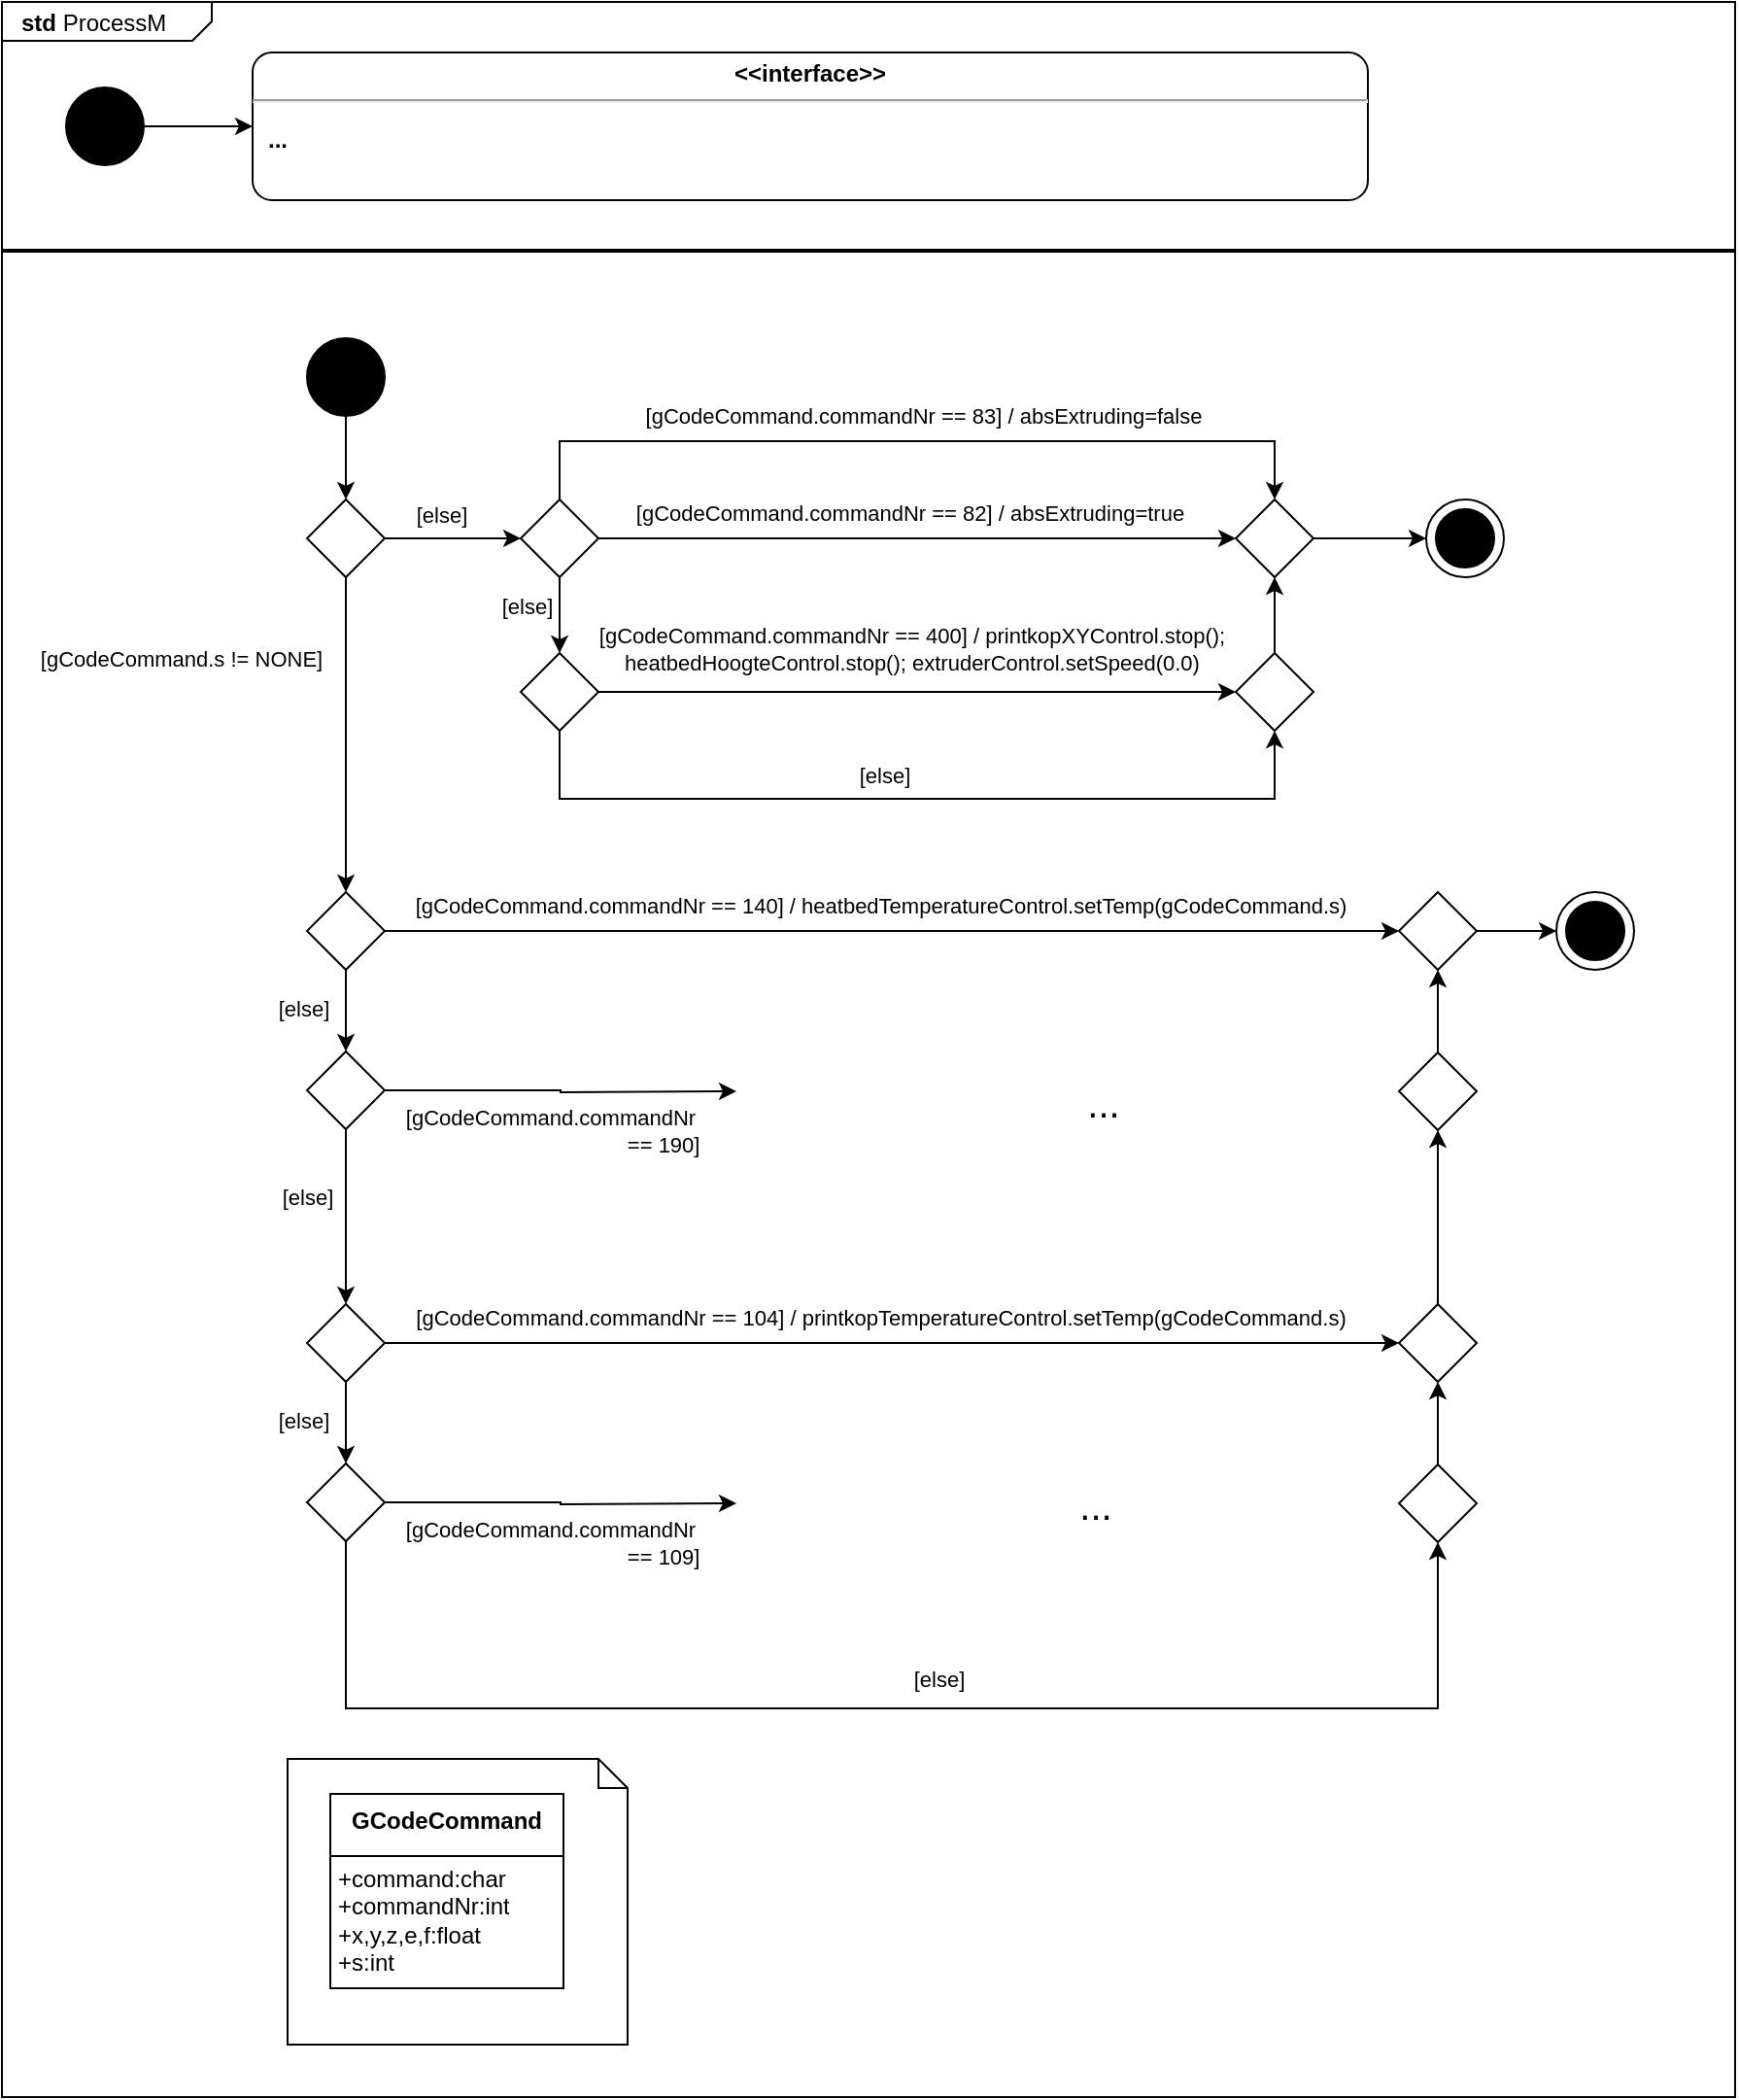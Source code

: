 <mxfile version="21.5.1" type="device">
  <diagram name="Page-1" id="KaHPsNJCQ69AuFBcm_nf">
    <mxGraphModel dx="1036" dy="573" grid="1" gridSize="10" guides="1" tooltips="1" connect="1" arrows="1" fold="1" page="1" pageScale="1" pageWidth="1169" pageHeight="1654" math="0" shadow="0">
      <root>
        <mxCell id="0" />
        <mxCell id="1" parent="0" />
        <mxCell id="qOkYgcEp5kpqAqROS8gw-1" value="&lt;p style=&quot;margin:0px;margin-top:4px;margin-left:10px;text-align:left;&quot;&gt;&lt;b&gt;std&lt;/b&gt; ProcessM&lt;/p&gt;" style="html=1;shape=mxgraph.sysml.package;labelX=108.8;align=left;spacingLeft=10;overflow=fill;recursiveResize=0;container=0;" vertex="1" parent="1">
          <mxGeometry x="34" y="36" width="892" height="1078" as="geometry" />
        </mxCell>
        <mxCell id="qOkYgcEp5kpqAqROS8gw-2" value="" style="edgeStyle=orthogonalEdgeStyle;rounded=0;orthogonalLoop=1;jettySize=auto;html=1;align=left;" edge="1" parent="1" source="qOkYgcEp5kpqAqROS8gw-3" target="qOkYgcEp5kpqAqROS8gw-8">
          <mxGeometry x="0.043" y="12" relative="1" as="geometry">
            <mxPoint as="offset" />
          </mxGeometry>
        </mxCell>
        <mxCell id="qOkYgcEp5kpqAqROS8gw-3" value="" style="shape=ellipse;html=1;fillColor=strokeColor;fontSize=18;fontColor=#ffffff;" vertex="1" parent="1">
          <mxGeometry x="191" y="209" width="40" height="40" as="geometry" />
        </mxCell>
        <mxCell id="qOkYgcEp5kpqAqROS8gw-4" style="edgeStyle=orthogonalEdgeStyle;rounded=0;orthogonalLoop=1;jettySize=auto;html=1;" edge="1" parent="1" source="qOkYgcEp5kpqAqROS8gw-8" target="qOkYgcEp5kpqAqROS8gw-19">
          <mxGeometry relative="1" as="geometry">
            <mxPoint x="372" y="394" as="targetPoint" />
          </mxGeometry>
        </mxCell>
        <mxCell id="qOkYgcEp5kpqAqROS8gw-5" value="[else]" style="edgeLabel;html=1;align=center;verticalAlign=middle;resizable=0;points=[];" vertex="1" connectable="0" parent="qOkYgcEp5kpqAqROS8gw-4">
          <mxGeometry x="-0.274" y="-2" relative="1" as="geometry">
            <mxPoint x="3" y="-14" as="offset" />
          </mxGeometry>
        </mxCell>
        <mxCell id="qOkYgcEp5kpqAqROS8gw-6" style="edgeStyle=orthogonalEdgeStyle;rounded=0;orthogonalLoop=1;jettySize=auto;html=1;" edge="1" parent="1" source="qOkYgcEp5kpqAqROS8gw-8" target="qOkYgcEp5kpqAqROS8gw-31">
          <mxGeometry relative="1" as="geometry" />
        </mxCell>
        <mxCell id="qOkYgcEp5kpqAqROS8gw-7" value="[gCodeCommand.s != NONE]" style="edgeLabel;html=1;align=center;verticalAlign=middle;resizable=0;points=[];" vertex="1" connectable="0" parent="qOkYgcEp5kpqAqROS8gw-6">
          <mxGeometry x="-0.091" y="2" relative="1" as="geometry">
            <mxPoint x="-87" y="-32" as="offset" />
          </mxGeometry>
        </mxCell>
        <mxCell id="qOkYgcEp5kpqAqROS8gw-8" value="" style="shape=rhombus;html=1;verticalLabelPosition=bottom;verticalAlignment=top;" vertex="1" parent="1">
          <mxGeometry x="191" y="292" width="40" height="40" as="geometry" />
        </mxCell>
        <mxCell id="qOkYgcEp5kpqAqROS8gw-9" value="" style="shape=note;size=15;align=left;spacingLeft=10;html=1;whiteSpace=wrap;" vertex="1" parent="1">
          <mxGeometry x="181" y="940" width="175" height="147" as="geometry" />
        </mxCell>
        <mxCell id="qOkYgcEp5kpqAqROS8gw-10" value="GCodeCommand" style="swimlane;fontStyle=1;align=center;verticalAlign=top;childLayout=stackLayout;horizontal=1;startSize=32;horizontalStack=0;resizeParent=1;resizeParentMax=0;resizeLast=0;collapsible=1;marginBottom=0;whiteSpace=wrap;html=1;" vertex="1" parent="1">
          <mxGeometry x="203" y="958" width="120" height="100" as="geometry" />
        </mxCell>
        <mxCell id="qOkYgcEp5kpqAqROS8gw-11" value="+command:char&lt;br&gt;+commandNr:int&lt;br&gt;+x,y,z,e,f:float&lt;br&gt;+s:int" style="text;strokeColor=none;fillColor=none;align=left;verticalAlign=top;spacingLeft=4;spacingRight=4;overflow=hidden;rotatable=0;points=[[0,0.5],[1,0.5]];portConstraint=eastwest;whiteSpace=wrap;html=1;spacing=0;" vertex="1" parent="qOkYgcEp5kpqAqROS8gw-10">
          <mxGeometry y="32" width="120" height="68" as="geometry" />
        </mxCell>
        <mxCell id="qOkYgcEp5kpqAqROS8gw-12" value="&lt;p style=&quot;margin:0px;margin-top:4px;text-align:center;&quot;&gt;&lt;b&gt;&amp;lt;&amp;lt;interface&amp;gt;&amp;gt;&lt;/b&gt;&lt;/p&gt;&lt;hr&gt;&lt;p&gt;&lt;/p&gt;&lt;p style=&quot;margin:0px;margin-left:8px;text-align:left;&quot;&gt;&lt;b style=&quot;background-color: initial;&quot;&gt;...&lt;/b&gt;&lt;br&gt;&lt;/p&gt;" style="shape=mxgraph.sysml.simpleState;html=1;overflow=fill;whiteSpace=wrap;align=center;" vertex="1" parent="1">
          <mxGeometry x="163" y="62" width="574" height="76" as="geometry" />
        </mxCell>
        <mxCell id="qOkYgcEp5kpqAqROS8gw-13" style="edgeStyle=orthogonalEdgeStyle;rounded=0;orthogonalLoop=1;jettySize=auto;html=1;" edge="1" parent="1" source="qOkYgcEp5kpqAqROS8gw-14" target="qOkYgcEp5kpqAqROS8gw-12">
          <mxGeometry relative="1" as="geometry" />
        </mxCell>
        <mxCell id="qOkYgcEp5kpqAqROS8gw-14" value="" style="shape=ellipse;html=1;fillColor=strokeColor;fontSize=18;fontColor=#ffffff;" vertex="1" parent="1">
          <mxGeometry x="67" y="80" width="40" height="40" as="geometry" />
        </mxCell>
        <mxCell id="qOkYgcEp5kpqAqROS8gw-15" value="" style="line;strokeWidth=2;html=1;" vertex="1" parent="1">
          <mxGeometry x="34" y="159" width="892" height="10" as="geometry" />
        </mxCell>
        <mxCell id="qOkYgcEp5kpqAqROS8gw-16" value="[gCodeCommand.commandNr == 83] / absExtruding=false" style="edgeStyle=orthogonalEdgeStyle;rounded=0;orthogonalLoop=1;jettySize=auto;html=1;exitX=0.5;exitY=0;exitDx=0;exitDy=0;entryX=0.5;entryY=0;entryDx=0;entryDy=0;" edge="1" parent="1" source="qOkYgcEp5kpqAqROS8gw-19" target="qOkYgcEp5kpqAqROS8gw-21">
          <mxGeometry x="0.015" y="13" relative="1" as="geometry">
            <Array as="points">
              <mxPoint x="321" y="262" />
              <mxPoint x="689" y="262" />
            </Array>
            <mxPoint as="offset" />
          </mxGeometry>
        </mxCell>
        <mxCell id="qOkYgcEp5kpqAqROS8gw-17" value="[gCodeCommand.commandNr == 82] / absExtruding=true" style="edgeStyle=orthogonalEdgeStyle;rounded=0;orthogonalLoop=1;jettySize=auto;html=1;" edge="1" parent="1" source="qOkYgcEp5kpqAqROS8gw-19" target="qOkYgcEp5kpqAqROS8gw-21">
          <mxGeometry x="-0.024" y="13" relative="1" as="geometry">
            <mxPoint as="offset" />
          </mxGeometry>
        </mxCell>
        <mxCell id="qOkYgcEp5kpqAqROS8gw-18" value="[else]" style="edgeStyle=orthogonalEdgeStyle;rounded=0;orthogonalLoop=1;jettySize=auto;html=1;" edge="1" parent="1" source="qOkYgcEp5kpqAqROS8gw-19" target="qOkYgcEp5kpqAqROS8gw-27">
          <mxGeometry x="-0.268" y="-17" relative="1" as="geometry">
            <mxPoint as="offset" />
          </mxGeometry>
        </mxCell>
        <mxCell id="qOkYgcEp5kpqAqROS8gw-19" value="" style="shape=rhombus;html=1;verticalLabelPosition=bottom;verticalAlignment=top;" vertex="1" parent="1">
          <mxGeometry x="301" y="292" width="40" height="40" as="geometry" />
        </mxCell>
        <mxCell id="qOkYgcEp5kpqAqROS8gw-20" style="edgeStyle=orthogonalEdgeStyle;rounded=0;orthogonalLoop=1;jettySize=auto;html=1;" edge="1" parent="1" source="qOkYgcEp5kpqAqROS8gw-21" target="qOkYgcEp5kpqAqROS8gw-22">
          <mxGeometry relative="1" as="geometry" />
        </mxCell>
        <mxCell id="qOkYgcEp5kpqAqROS8gw-21" value="" style="shape=rhombus;html=1;verticalLabelPosition=bottom;verticalAlignment=top;" vertex="1" parent="1">
          <mxGeometry x="669" y="292" width="40" height="40" as="geometry" />
        </mxCell>
        <mxCell id="qOkYgcEp5kpqAqROS8gw-22" value="" style="shape=mxgraph.sysml.actFinal;html=1;verticalLabelPosition=bottom;labelBackgroundColor=#ffffff;verticalAlign=top;" vertex="1" parent="1">
          <mxGeometry x="767" y="292" width="40" height="40" as="geometry" />
        </mxCell>
        <mxCell id="qOkYgcEp5kpqAqROS8gw-23" style="edgeStyle=orthogonalEdgeStyle;rounded=0;orthogonalLoop=1;jettySize=auto;html=1;" edge="1" parent="1" source="qOkYgcEp5kpqAqROS8gw-27" target="qOkYgcEp5kpqAqROS8gw-29">
          <mxGeometry relative="1" as="geometry">
            <mxPoint x="605.0" y="391" as="targetPoint" />
          </mxGeometry>
        </mxCell>
        <mxCell id="qOkYgcEp5kpqAqROS8gw-24" value="[gCodeCommand.commandNr == 400] / printkopXYControl.stop();&lt;br&gt;heatbedHoogteControl.stop(); extruderControl.setSpeed(0.0)" style="edgeLabel;html=1;align=center;verticalAlign=middle;resizable=0;points=[];" vertex="1" connectable="0" parent="qOkYgcEp5kpqAqROS8gw-23">
          <mxGeometry x="-0.019" y="1" relative="1" as="geometry">
            <mxPoint y="-21" as="offset" />
          </mxGeometry>
        </mxCell>
        <mxCell id="qOkYgcEp5kpqAqROS8gw-25" style="edgeStyle=orthogonalEdgeStyle;rounded=0;orthogonalLoop=1;jettySize=auto;html=1;entryX=0.5;entryY=1;entryDx=0;entryDy=0;" edge="1" parent="1" source="qOkYgcEp5kpqAqROS8gw-27" target="qOkYgcEp5kpqAqROS8gw-29">
          <mxGeometry relative="1" as="geometry">
            <Array as="points">
              <mxPoint x="321" y="446" />
              <mxPoint x="689" y="446" />
            </Array>
          </mxGeometry>
        </mxCell>
        <mxCell id="qOkYgcEp5kpqAqROS8gw-26" value="[else]" style="edgeLabel;html=1;align=center;verticalAlign=middle;resizable=0;points=[];" vertex="1" connectable="0" parent="qOkYgcEp5kpqAqROS8gw-25">
          <mxGeometry x="-0.123" y="-1" relative="1" as="geometry">
            <mxPoint x="10" y="-13" as="offset" />
          </mxGeometry>
        </mxCell>
        <mxCell id="qOkYgcEp5kpqAqROS8gw-27" value="" style="shape=rhombus;html=1;verticalLabelPosition=bottom;verticalAlignment=top;" vertex="1" parent="1">
          <mxGeometry x="301" y="371" width="40" height="40" as="geometry" />
        </mxCell>
        <mxCell id="qOkYgcEp5kpqAqROS8gw-28" style="edgeStyle=orthogonalEdgeStyle;rounded=0;orthogonalLoop=1;jettySize=auto;html=1;" edge="1" parent="1" source="qOkYgcEp5kpqAqROS8gw-29" target="qOkYgcEp5kpqAqROS8gw-21">
          <mxGeometry relative="1" as="geometry" />
        </mxCell>
        <mxCell id="qOkYgcEp5kpqAqROS8gw-29" value="" style="shape=rhombus;html=1;verticalLabelPosition=bottom;verticalAlignment=top;" vertex="1" parent="1">
          <mxGeometry x="669" y="371" width="40" height="40" as="geometry" />
        </mxCell>
        <mxCell id="qOkYgcEp5kpqAqROS8gw-30" value="[else]" style="edgeStyle=orthogonalEdgeStyle;rounded=0;orthogonalLoop=1;jettySize=auto;html=1;" edge="1" parent="1" source="qOkYgcEp5kpqAqROS8gw-31" target="qOkYgcEp5kpqAqROS8gw-40">
          <mxGeometry x="-0.048" y="-22" relative="1" as="geometry">
            <mxPoint x="248" y="573" as="targetPoint" />
            <mxPoint as="offset" />
          </mxGeometry>
        </mxCell>
        <mxCell id="qOkYgcEp5kpqAqROS8gw-31" value="" style="shape=rhombus;html=1;verticalLabelPosition=bottom;verticalAlignment=top;" vertex="1" parent="1">
          <mxGeometry x="191" y="494" width="40" height="40" as="geometry" />
        </mxCell>
        <mxCell id="qOkYgcEp5kpqAqROS8gw-32" value="[gCodeCommand.commandNr == 140] / heatbedTemperatureControl.setTemp(gCodeCommand.s)" style="edgeStyle=orthogonalEdgeStyle;rounded=0;orthogonalLoop=1;jettySize=auto;html=1;" edge="1" parent="1" source="qOkYgcEp5kpqAqROS8gw-31" target="qOkYgcEp5kpqAqROS8gw-34">
          <mxGeometry x="-0.024" y="13" relative="1" as="geometry">
            <mxPoint x="347" y="514" as="sourcePoint" />
            <mxPoint as="offset" />
          </mxGeometry>
        </mxCell>
        <mxCell id="qOkYgcEp5kpqAqROS8gw-33" style="edgeStyle=orthogonalEdgeStyle;rounded=0;orthogonalLoop=1;jettySize=auto;html=1;" edge="1" parent="1" source="qOkYgcEp5kpqAqROS8gw-34" target="qOkYgcEp5kpqAqROS8gw-35">
          <mxGeometry relative="1" as="geometry" />
        </mxCell>
        <mxCell id="qOkYgcEp5kpqAqROS8gw-34" value="" style="shape=rhombus;html=1;verticalLabelPosition=bottom;verticalAlignment=top;" vertex="1" parent="1">
          <mxGeometry x="753" y="494" width="40" height="40" as="geometry" />
        </mxCell>
        <mxCell id="qOkYgcEp5kpqAqROS8gw-35" value="" style="shape=mxgraph.sysml.actFinal;html=1;verticalLabelPosition=bottom;labelBackgroundColor=#ffffff;verticalAlign=top;" vertex="1" parent="1">
          <mxGeometry x="834" y="494" width="40" height="40" as="geometry" />
        </mxCell>
        <mxCell id="qOkYgcEp5kpqAqROS8gw-36" style="edgeStyle=orthogonalEdgeStyle;rounded=0;orthogonalLoop=1;jettySize=auto;html=1;" edge="1" parent="1" source="qOkYgcEp5kpqAqROS8gw-40">
          <mxGeometry relative="1" as="geometry">
            <mxPoint x="412" y="596.5" as="targetPoint" />
          </mxGeometry>
        </mxCell>
        <mxCell id="qOkYgcEp5kpqAqROS8gw-37" value="[gCodeCommand.commandNr &lt;br&gt;&amp;nbsp; &amp;nbsp; &amp;nbsp; &amp;nbsp; &amp;nbsp; &amp;nbsp; &amp;nbsp; &amp;nbsp; &amp;nbsp; &amp;nbsp; &amp;nbsp; &amp;nbsp; &amp;nbsp; &amp;nbsp; &amp;nbsp; &amp;nbsp; &amp;nbsp; &amp;nbsp; &amp;nbsp; &amp;nbsp;== 190]&amp;nbsp;" style="edgeLabel;html=1;align=center;verticalAlign=middle;resizable=0;points=[];" vertex="1" connectable="0" parent="qOkYgcEp5kpqAqROS8gw-36">
          <mxGeometry x="0.361" y="2" relative="1" as="geometry">
            <mxPoint x="-38" y="22" as="offset" />
          </mxGeometry>
        </mxCell>
        <mxCell id="qOkYgcEp5kpqAqROS8gw-38" style="edgeStyle=orthogonalEdgeStyle;rounded=0;orthogonalLoop=1;jettySize=auto;html=1;" edge="1" parent="1" source="qOkYgcEp5kpqAqROS8gw-40" target="qOkYgcEp5kpqAqROS8gw-44">
          <mxGeometry relative="1" as="geometry" />
        </mxCell>
        <mxCell id="qOkYgcEp5kpqAqROS8gw-39" value="[else]" style="edgeLabel;html=1;align=center;verticalAlign=middle;resizable=0;points=[];" vertex="1" connectable="0" parent="qOkYgcEp5kpqAqROS8gw-38">
          <mxGeometry x="-0.244" y="1" relative="1" as="geometry">
            <mxPoint x="-21" y="1" as="offset" />
          </mxGeometry>
        </mxCell>
        <mxCell id="qOkYgcEp5kpqAqROS8gw-40" value="" style="shape=rhombus;html=1;verticalLabelPosition=bottom;verticalAlignment=top;" vertex="1" parent="1">
          <mxGeometry x="191" y="576" width="40" height="40" as="geometry" />
        </mxCell>
        <mxCell id="qOkYgcEp5kpqAqROS8gw-41" style="edgeStyle=orthogonalEdgeStyle;rounded=0;orthogonalLoop=1;jettySize=auto;html=1;" edge="1" parent="1" source="qOkYgcEp5kpqAqROS8gw-42" target="qOkYgcEp5kpqAqROS8gw-34">
          <mxGeometry relative="1" as="geometry" />
        </mxCell>
        <mxCell id="qOkYgcEp5kpqAqROS8gw-42" value="" style="shape=rhombus;html=1;verticalLabelPosition=bottom;verticalAlignment=top;" vertex="1" parent="1">
          <mxGeometry x="753" y="576.5" width="40" height="40" as="geometry" />
        </mxCell>
        <mxCell id="qOkYgcEp5kpqAqROS8gw-43" value="[else]" style="edgeStyle=orthogonalEdgeStyle;rounded=0;orthogonalLoop=1;jettySize=auto;html=1;" edge="1" parent="1" source="qOkYgcEp5kpqAqROS8gw-44" target="qOkYgcEp5kpqAqROS8gw-51">
          <mxGeometry x="-0.048" y="-22" relative="1" as="geometry">
            <mxPoint x="248" y="785" as="targetPoint" />
            <mxPoint as="offset" />
          </mxGeometry>
        </mxCell>
        <mxCell id="qOkYgcEp5kpqAqROS8gw-44" value="" style="shape=rhombus;html=1;verticalLabelPosition=bottom;verticalAlignment=top;" vertex="1" parent="1">
          <mxGeometry x="191" y="706" width="40" height="40" as="geometry" />
        </mxCell>
        <mxCell id="qOkYgcEp5kpqAqROS8gw-45" value="[gCodeCommand.commandNr == 104] / printkopTemperatureControl.setTemp(gCodeCommand.s)" style="edgeStyle=orthogonalEdgeStyle;rounded=0;orthogonalLoop=1;jettySize=auto;html=1;" edge="1" parent="1" source="qOkYgcEp5kpqAqROS8gw-44" target="qOkYgcEp5kpqAqROS8gw-47">
          <mxGeometry x="-0.024" y="13" relative="1" as="geometry">
            <mxPoint x="347" y="726" as="sourcePoint" />
            <mxPoint as="offset" />
          </mxGeometry>
        </mxCell>
        <mxCell id="qOkYgcEp5kpqAqROS8gw-46" style="edgeStyle=orthogonalEdgeStyle;rounded=0;orthogonalLoop=1;jettySize=auto;html=1;" edge="1" parent="1" source="qOkYgcEp5kpqAqROS8gw-47" target="qOkYgcEp5kpqAqROS8gw-42">
          <mxGeometry relative="1" as="geometry" />
        </mxCell>
        <mxCell id="qOkYgcEp5kpqAqROS8gw-47" value="" style="shape=rhombus;html=1;verticalLabelPosition=bottom;verticalAlignment=top;" vertex="1" parent="1">
          <mxGeometry x="753" y="706" width="40" height="40" as="geometry" />
        </mxCell>
        <mxCell id="qOkYgcEp5kpqAqROS8gw-48" style="edgeStyle=orthogonalEdgeStyle;rounded=0;orthogonalLoop=1;jettySize=auto;html=1;" edge="1" parent="1" source="qOkYgcEp5kpqAqROS8gw-51">
          <mxGeometry relative="1" as="geometry">
            <mxPoint x="412" y="808.5" as="targetPoint" />
          </mxGeometry>
        </mxCell>
        <mxCell id="qOkYgcEp5kpqAqROS8gw-49" value="[gCodeCommand.commandNr &lt;br&gt;&amp;nbsp; &amp;nbsp; &amp;nbsp; &amp;nbsp; &amp;nbsp; &amp;nbsp; &amp;nbsp; &amp;nbsp; &amp;nbsp; &amp;nbsp; &amp;nbsp; &amp;nbsp; &amp;nbsp; &amp;nbsp; &amp;nbsp; &amp;nbsp; &amp;nbsp; &amp;nbsp; &amp;nbsp; &amp;nbsp;== 109]&amp;nbsp;" style="edgeLabel;html=1;align=center;verticalAlign=middle;resizable=0;points=[];" vertex="1" connectable="0" parent="qOkYgcEp5kpqAqROS8gw-48">
          <mxGeometry x="0.361" y="2" relative="1" as="geometry">
            <mxPoint x="-38" y="22" as="offset" />
          </mxGeometry>
        </mxCell>
        <mxCell id="qOkYgcEp5kpqAqROS8gw-50" value="[else]" style="edgeStyle=orthogonalEdgeStyle;rounded=0;orthogonalLoop=1;jettySize=auto;html=1;" edge="1" parent="1" source="qOkYgcEp5kpqAqROS8gw-51" target="qOkYgcEp5kpqAqROS8gw-53">
          <mxGeometry x="0.066" y="15" relative="1" as="geometry">
            <Array as="points">
              <mxPoint x="211" y="914" />
              <mxPoint x="773" y="914" />
            </Array>
            <mxPoint as="offset" />
          </mxGeometry>
        </mxCell>
        <mxCell id="qOkYgcEp5kpqAqROS8gw-51" value="" style="shape=rhombus;html=1;verticalLabelPosition=bottom;verticalAlignment=top;" vertex="1" parent="1">
          <mxGeometry x="191" y="788" width="40" height="40" as="geometry" />
        </mxCell>
        <mxCell id="qOkYgcEp5kpqAqROS8gw-52" style="edgeStyle=orthogonalEdgeStyle;rounded=0;orthogonalLoop=1;jettySize=auto;html=1;" edge="1" parent="1" source="qOkYgcEp5kpqAqROS8gw-53" target="qOkYgcEp5kpqAqROS8gw-47">
          <mxGeometry relative="1" as="geometry" />
        </mxCell>
        <mxCell id="qOkYgcEp5kpqAqROS8gw-53" value="" style="shape=rhombus;html=1;verticalLabelPosition=bottom;verticalAlignment=top;" vertex="1" parent="1">
          <mxGeometry x="753" y="788.5" width="40" height="40" as="geometry" />
        </mxCell>
        <mxCell id="qOkYgcEp5kpqAqROS8gw-54" value="..." style="text;html=1;strokeColor=none;fillColor=none;align=center;verticalAlign=middle;whiteSpace=wrap;rounded=0;fontSize=20;" vertex="1" parent="1">
          <mxGeometry x="571" y="586.5" width="60" height="30" as="geometry" />
        </mxCell>
        <mxCell id="qOkYgcEp5kpqAqROS8gw-55" value="..." style="text;html=1;strokeColor=none;fillColor=none;align=center;verticalAlign=middle;whiteSpace=wrap;rounded=0;fontSize=20;" vertex="1" parent="1">
          <mxGeometry x="567" y="793.5" width="60" height="30" as="geometry" />
        </mxCell>
      </root>
    </mxGraphModel>
  </diagram>
</mxfile>
